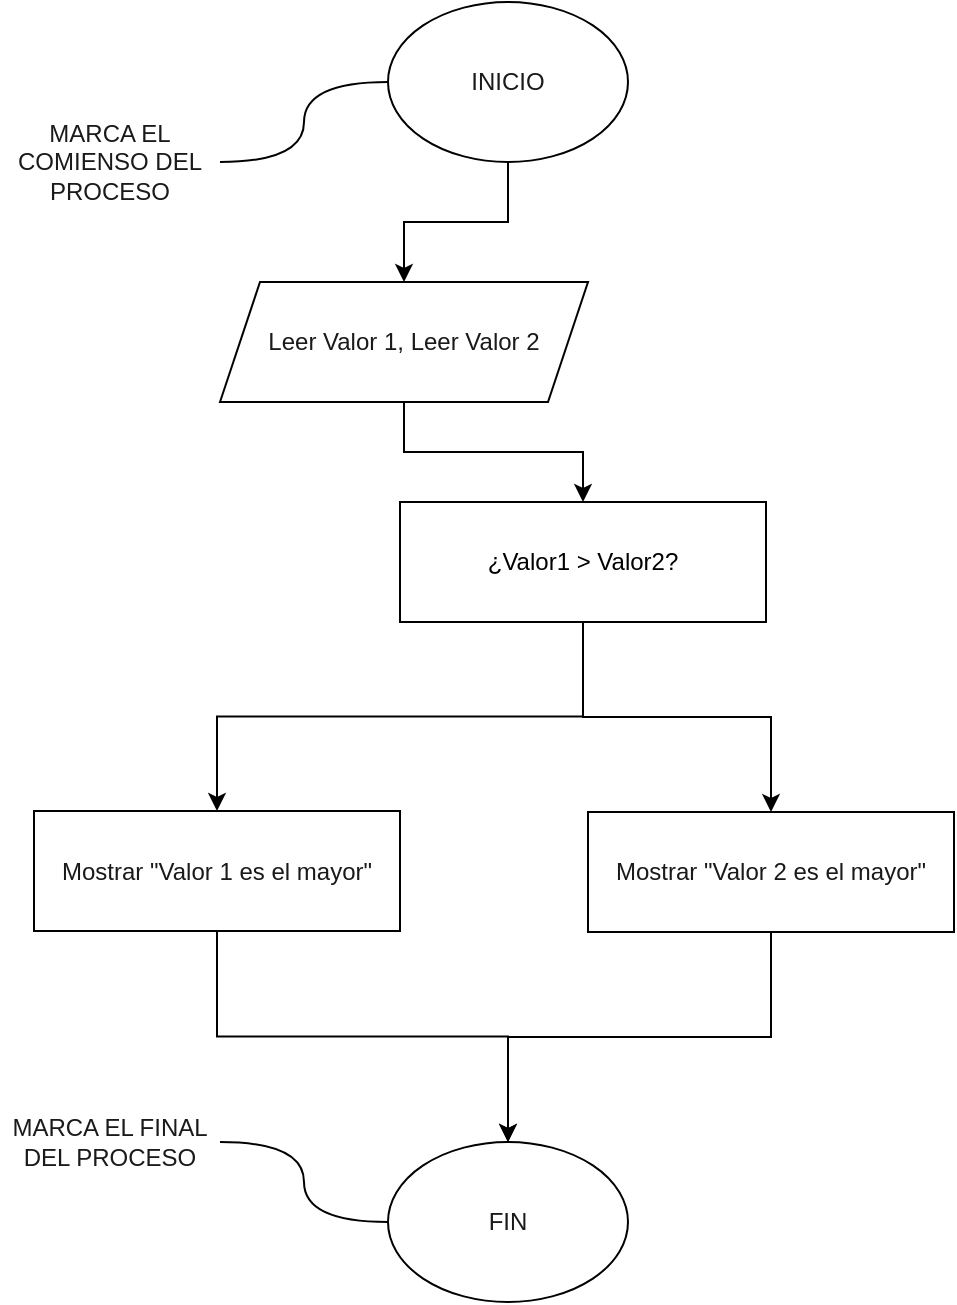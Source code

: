 <mxfile version="24.7.7">
  <diagram name="Página-1" id="jposW4HDwE16t6eXAbhy">
    <mxGraphModel grid="1" page="1" gridSize="10" guides="1" tooltips="1" connect="1" arrows="1" fold="1" pageScale="1" pageWidth="827" pageHeight="1169" math="0" shadow="0">
      <root>
        <mxCell id="0" />
        <mxCell id="1" parent="0" />
        <mxCell id="Y1zvNwaVMERIkIs1ivPo-1" style="edgeStyle=orthogonalEdgeStyle;rounded=0;orthogonalLoop=1;jettySize=auto;html=1;exitX=0.5;exitY=1;exitDx=0;exitDy=0;entryX=0.5;entryY=0;entryDx=0;entryDy=0;" edge="1" parent="1" source="Y1zvNwaVMERIkIs1ivPo-2" target="Y1zvNwaVMERIkIs1ivPo-4">
          <mxGeometry relative="1" as="geometry" />
        </mxCell>
        <mxCell id="Y1zvNwaVMERIkIs1ivPo-2" value="&lt;span style=&quot;color: rgb(26, 26, 26); background-color: transparent;&quot;&gt;INICIO&lt;/span&gt;" style="ellipse;whiteSpace=wrap;html=1;" vertex="1" parent="1">
          <mxGeometry x="354" y="120" width="120" height="80" as="geometry" />
        </mxCell>
        <mxCell id="Y1zvNwaVMERIkIs1ivPo-3" value="" style="edgeStyle=orthogonalEdgeStyle;rounded=0;orthogonalLoop=1;jettySize=auto;html=1;" edge="1" parent="1" source="Y1zvNwaVMERIkIs1ivPo-4" target="Y1zvNwaVMERIkIs1ivPo-6">
          <mxGeometry relative="1" as="geometry" />
        </mxCell>
        <mxCell id="Y1zvNwaVMERIkIs1ivPo-4" value="&lt;div&gt;&lt;font color=&quot;#1a1a1a&quot;&gt;Leer Valor 1,&amp;nbsp;&lt;/font&gt;&lt;span style=&quot;color: rgb(26, 26, 26); background-color: initial;&quot;&gt;Leer Valor 2&lt;/span&gt;&lt;/div&gt;" style="shape=parallelogram;perimeter=parallelogramPerimeter;whiteSpace=wrap;html=1;fixedSize=1;" vertex="1" parent="1">
          <mxGeometry x="270" y="260" width="184" height="60" as="geometry" />
        </mxCell>
        <mxCell id="Y1zvNwaVMERIkIs1ivPo-5" style="edgeStyle=orthogonalEdgeStyle;rounded=0;orthogonalLoop=1;jettySize=auto;html=1;entryX=0.5;entryY=0;entryDx=0;entryDy=0;" edge="1" parent="1" source="Y1zvNwaVMERIkIs1ivPo-6" target="Y1zvNwaVMERIkIs1ivPo-15">
          <mxGeometry relative="1" as="geometry" />
        </mxCell>
        <mxCell id="Y1zvNwaVMERIkIs1ivPo-18" style="edgeStyle=orthogonalEdgeStyle;rounded=0;orthogonalLoop=1;jettySize=auto;html=1;entryX=0.5;entryY=0;entryDx=0;entryDy=0;" edge="1" parent="1" source="Y1zvNwaVMERIkIs1ivPo-6" target="Y1zvNwaVMERIkIs1ivPo-17">
          <mxGeometry relative="1" as="geometry" />
        </mxCell>
        <mxCell id="Y1zvNwaVMERIkIs1ivPo-6" value="¿Valor1 &gt; Valor2?" style="rounded=0;whiteSpace=wrap;html=1;" vertex="1" parent="1">
          <mxGeometry x="360" y="370" width="183" height="60" as="geometry" />
        </mxCell>
        <mxCell id="Y1zvNwaVMERIkIs1ivPo-9" value="&lt;span style=&quot;color: rgb(26, 26, 26); background-color: transparent;&quot;&gt;FIN&lt;/span&gt;" style="ellipse;whiteSpace=wrap;html=1;" vertex="1" parent="1">
          <mxGeometry x="354" y="690" width="120" height="80" as="geometry" />
        </mxCell>
        <mxCell id="Y1zvNwaVMERIkIs1ivPo-10" style="edgeStyle=orthogonalEdgeStyle;rounded=0;orthogonalLoop=1;jettySize=auto;html=1;entryX=0;entryY=0.5;entryDx=0;entryDy=0;endArrow=none;endFill=0;curved=1;" edge="1" parent="1" source="Y1zvNwaVMERIkIs1ivPo-11" target="Y1zvNwaVMERIkIs1ivPo-2">
          <mxGeometry relative="1" as="geometry" />
        </mxCell>
        <mxCell id="Y1zvNwaVMERIkIs1ivPo-11" value="&lt;span style=&quot;color: rgb(26, 26, 26);&quot;&gt;MARCA EL COMIENSO DEL PROCESO&lt;/span&gt;" style="text;html=1;align=center;verticalAlign=middle;whiteSpace=wrap;rounded=0;" vertex="1" parent="1">
          <mxGeometry x="160" y="160" width="110" height="80" as="geometry" />
        </mxCell>
        <mxCell id="Y1zvNwaVMERIkIs1ivPo-12" style="edgeStyle=orthogonalEdgeStyle;rounded=0;orthogonalLoop=1;jettySize=auto;html=1;entryX=0;entryY=0.5;entryDx=0;entryDy=0;curved=1;endArrow=none;endFill=0;" edge="1" parent="1" source="Y1zvNwaVMERIkIs1ivPo-13" target="Y1zvNwaVMERIkIs1ivPo-9">
          <mxGeometry relative="1" as="geometry" />
        </mxCell>
        <mxCell id="Y1zvNwaVMERIkIs1ivPo-13" value="&lt;span style=&quot;color: rgb(26, 26, 26); background-color: transparent;&quot;&gt;MARCA EL FINAL DEL PROCESO&lt;/span&gt;" style="text;html=1;align=center;verticalAlign=middle;whiteSpace=wrap;rounded=0;" vertex="1" parent="1">
          <mxGeometry x="160" y="650" width="110" height="80" as="geometry" />
        </mxCell>
        <mxCell id="Y1zvNwaVMERIkIs1ivPo-20" style="edgeStyle=orthogonalEdgeStyle;rounded=0;orthogonalLoop=1;jettySize=auto;html=1;entryX=0.5;entryY=0;entryDx=0;entryDy=0;" edge="1" parent="1" source="Y1zvNwaVMERIkIs1ivPo-15" target="Y1zvNwaVMERIkIs1ivPo-9">
          <mxGeometry relative="1" as="geometry" />
        </mxCell>
        <mxCell id="Y1zvNwaVMERIkIs1ivPo-15" value="&lt;font color=&quot;#1a1a1a&quot;&gt;Mostrar &quot;Valor 1 es el&amp;nbsp;mayor&quot;&lt;/font&gt;" style="rounded=0;whiteSpace=wrap;html=1;" vertex="1" parent="1">
          <mxGeometry x="177" y="524.5" width="183" height="60" as="geometry" />
        </mxCell>
        <mxCell id="Y1zvNwaVMERIkIs1ivPo-22" style="edgeStyle=orthogonalEdgeStyle;rounded=0;orthogonalLoop=1;jettySize=auto;html=1;entryX=0.5;entryY=0;entryDx=0;entryDy=0;" edge="1" parent="1" source="Y1zvNwaVMERIkIs1ivPo-17" target="Y1zvNwaVMERIkIs1ivPo-9">
          <mxGeometry relative="1" as="geometry" />
        </mxCell>
        <mxCell id="Y1zvNwaVMERIkIs1ivPo-17" value="&lt;font color=&quot;#1a1a1a&quot;&gt;Mostrar &quot;Valor 2 es el&amp;nbsp;mayor&quot;&lt;/font&gt;" style="rounded=0;whiteSpace=wrap;html=1;" vertex="1" parent="1">
          <mxGeometry x="454" y="525" width="183" height="60" as="geometry" />
        </mxCell>
      </root>
    </mxGraphModel>
  </diagram>
</mxfile>
